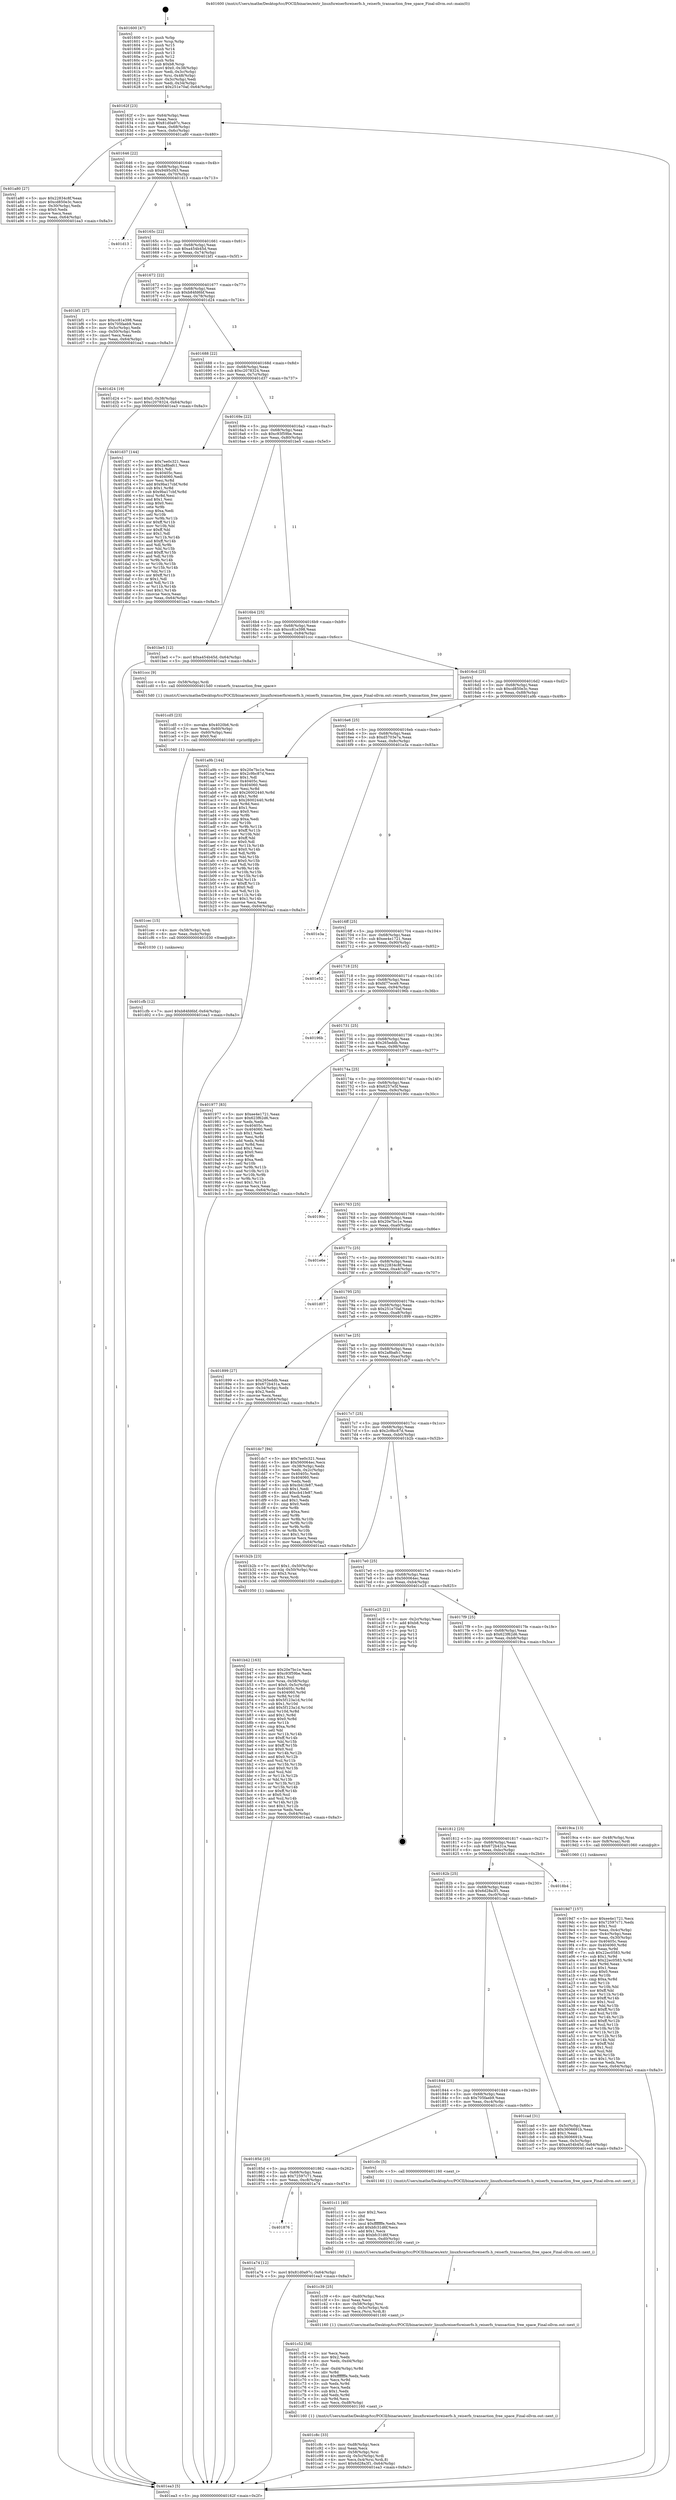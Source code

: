 digraph "0x401600" {
  label = "0x401600 (/mnt/c/Users/mathe/Desktop/tcc/POCII/binaries/extr_linuxfsreiserfsreiserfs.h_reiserfs_transaction_free_space_Final-ollvm.out::main(0))"
  labelloc = "t"
  node[shape=record]

  Entry [label="",width=0.3,height=0.3,shape=circle,fillcolor=black,style=filled]
  "0x40162f" [label="{
     0x40162f [23]\l
     | [instrs]\l
     &nbsp;&nbsp;0x40162f \<+3\>: mov -0x64(%rbp),%eax\l
     &nbsp;&nbsp;0x401632 \<+2\>: mov %eax,%ecx\l
     &nbsp;&nbsp;0x401634 \<+6\>: sub $0x81d0a97c,%ecx\l
     &nbsp;&nbsp;0x40163a \<+3\>: mov %eax,-0x68(%rbp)\l
     &nbsp;&nbsp;0x40163d \<+3\>: mov %ecx,-0x6c(%rbp)\l
     &nbsp;&nbsp;0x401640 \<+6\>: je 0000000000401a80 \<main+0x480\>\l
  }"]
  "0x401a80" [label="{
     0x401a80 [27]\l
     | [instrs]\l
     &nbsp;&nbsp;0x401a80 \<+5\>: mov $0x22834c8f,%eax\l
     &nbsp;&nbsp;0x401a85 \<+5\>: mov $0xcd850e3c,%ecx\l
     &nbsp;&nbsp;0x401a8a \<+3\>: mov -0x30(%rbp),%edx\l
     &nbsp;&nbsp;0x401a8d \<+3\>: cmp $0x0,%edx\l
     &nbsp;&nbsp;0x401a90 \<+3\>: cmove %ecx,%eax\l
     &nbsp;&nbsp;0x401a93 \<+3\>: mov %eax,-0x64(%rbp)\l
     &nbsp;&nbsp;0x401a96 \<+5\>: jmp 0000000000401ea3 \<main+0x8a3\>\l
  }"]
  "0x401646" [label="{
     0x401646 [22]\l
     | [instrs]\l
     &nbsp;&nbsp;0x401646 \<+5\>: jmp 000000000040164b \<main+0x4b\>\l
     &nbsp;&nbsp;0x40164b \<+3\>: mov -0x68(%rbp),%eax\l
     &nbsp;&nbsp;0x40164e \<+5\>: sub $0x9495cf43,%eax\l
     &nbsp;&nbsp;0x401653 \<+3\>: mov %eax,-0x70(%rbp)\l
     &nbsp;&nbsp;0x401656 \<+6\>: je 0000000000401d13 \<main+0x713\>\l
  }"]
  Exit [label="",width=0.3,height=0.3,shape=circle,fillcolor=black,style=filled,peripheries=2]
  "0x401d13" [label="{
     0x401d13\l
  }", style=dashed]
  "0x40165c" [label="{
     0x40165c [22]\l
     | [instrs]\l
     &nbsp;&nbsp;0x40165c \<+5\>: jmp 0000000000401661 \<main+0x61\>\l
     &nbsp;&nbsp;0x401661 \<+3\>: mov -0x68(%rbp),%eax\l
     &nbsp;&nbsp;0x401664 \<+5\>: sub $0xa454b45d,%eax\l
     &nbsp;&nbsp;0x401669 \<+3\>: mov %eax,-0x74(%rbp)\l
     &nbsp;&nbsp;0x40166c \<+6\>: je 0000000000401bf1 \<main+0x5f1\>\l
  }"]
  "0x401cfb" [label="{
     0x401cfb [12]\l
     | [instrs]\l
     &nbsp;&nbsp;0x401cfb \<+7\>: movl $0xb84fd6bf,-0x64(%rbp)\l
     &nbsp;&nbsp;0x401d02 \<+5\>: jmp 0000000000401ea3 \<main+0x8a3\>\l
  }"]
  "0x401bf1" [label="{
     0x401bf1 [27]\l
     | [instrs]\l
     &nbsp;&nbsp;0x401bf1 \<+5\>: mov $0xcc81e398,%eax\l
     &nbsp;&nbsp;0x401bf6 \<+5\>: mov $0x705faeb9,%ecx\l
     &nbsp;&nbsp;0x401bfb \<+3\>: mov -0x5c(%rbp),%edx\l
     &nbsp;&nbsp;0x401bfe \<+3\>: cmp -0x50(%rbp),%edx\l
     &nbsp;&nbsp;0x401c01 \<+3\>: cmovl %ecx,%eax\l
     &nbsp;&nbsp;0x401c04 \<+3\>: mov %eax,-0x64(%rbp)\l
     &nbsp;&nbsp;0x401c07 \<+5\>: jmp 0000000000401ea3 \<main+0x8a3\>\l
  }"]
  "0x401672" [label="{
     0x401672 [22]\l
     | [instrs]\l
     &nbsp;&nbsp;0x401672 \<+5\>: jmp 0000000000401677 \<main+0x77\>\l
     &nbsp;&nbsp;0x401677 \<+3\>: mov -0x68(%rbp),%eax\l
     &nbsp;&nbsp;0x40167a \<+5\>: sub $0xb84fd6bf,%eax\l
     &nbsp;&nbsp;0x40167f \<+3\>: mov %eax,-0x78(%rbp)\l
     &nbsp;&nbsp;0x401682 \<+6\>: je 0000000000401d24 \<main+0x724\>\l
  }"]
  "0x401cec" [label="{
     0x401cec [15]\l
     | [instrs]\l
     &nbsp;&nbsp;0x401cec \<+4\>: mov -0x58(%rbp),%rdi\l
     &nbsp;&nbsp;0x401cf0 \<+6\>: mov %eax,-0xdc(%rbp)\l
     &nbsp;&nbsp;0x401cf6 \<+5\>: call 0000000000401030 \<free@plt\>\l
     | [calls]\l
     &nbsp;&nbsp;0x401030 \{1\} (unknown)\l
  }"]
  "0x401d24" [label="{
     0x401d24 [19]\l
     | [instrs]\l
     &nbsp;&nbsp;0x401d24 \<+7\>: movl $0x0,-0x38(%rbp)\l
     &nbsp;&nbsp;0x401d2b \<+7\>: movl $0xc2078324,-0x64(%rbp)\l
     &nbsp;&nbsp;0x401d32 \<+5\>: jmp 0000000000401ea3 \<main+0x8a3\>\l
  }"]
  "0x401688" [label="{
     0x401688 [22]\l
     | [instrs]\l
     &nbsp;&nbsp;0x401688 \<+5\>: jmp 000000000040168d \<main+0x8d\>\l
     &nbsp;&nbsp;0x40168d \<+3\>: mov -0x68(%rbp),%eax\l
     &nbsp;&nbsp;0x401690 \<+5\>: sub $0xc2078324,%eax\l
     &nbsp;&nbsp;0x401695 \<+3\>: mov %eax,-0x7c(%rbp)\l
     &nbsp;&nbsp;0x401698 \<+6\>: je 0000000000401d37 \<main+0x737\>\l
  }"]
  "0x401cd5" [label="{
     0x401cd5 [23]\l
     | [instrs]\l
     &nbsp;&nbsp;0x401cd5 \<+10\>: movabs $0x4020b6,%rdi\l
     &nbsp;&nbsp;0x401cdf \<+3\>: mov %eax,-0x60(%rbp)\l
     &nbsp;&nbsp;0x401ce2 \<+3\>: mov -0x60(%rbp),%esi\l
     &nbsp;&nbsp;0x401ce5 \<+2\>: mov $0x0,%al\l
     &nbsp;&nbsp;0x401ce7 \<+5\>: call 0000000000401040 \<printf@plt\>\l
     | [calls]\l
     &nbsp;&nbsp;0x401040 \{1\} (unknown)\l
  }"]
  "0x401d37" [label="{
     0x401d37 [144]\l
     | [instrs]\l
     &nbsp;&nbsp;0x401d37 \<+5\>: mov $0x7ee0c321,%eax\l
     &nbsp;&nbsp;0x401d3c \<+5\>: mov $0x2a8bafc1,%ecx\l
     &nbsp;&nbsp;0x401d41 \<+2\>: mov $0x1,%dl\l
     &nbsp;&nbsp;0x401d43 \<+7\>: mov 0x40405c,%esi\l
     &nbsp;&nbsp;0x401d4a \<+7\>: mov 0x404060,%edi\l
     &nbsp;&nbsp;0x401d51 \<+3\>: mov %esi,%r8d\l
     &nbsp;&nbsp;0x401d54 \<+7\>: add $0x9ba17cbf,%r8d\l
     &nbsp;&nbsp;0x401d5b \<+4\>: sub $0x1,%r8d\l
     &nbsp;&nbsp;0x401d5f \<+7\>: sub $0x9ba17cbf,%r8d\l
     &nbsp;&nbsp;0x401d66 \<+4\>: imul %r8d,%esi\l
     &nbsp;&nbsp;0x401d6a \<+3\>: and $0x1,%esi\l
     &nbsp;&nbsp;0x401d6d \<+3\>: cmp $0x0,%esi\l
     &nbsp;&nbsp;0x401d70 \<+4\>: sete %r9b\l
     &nbsp;&nbsp;0x401d74 \<+3\>: cmp $0xa,%edi\l
     &nbsp;&nbsp;0x401d77 \<+4\>: setl %r10b\l
     &nbsp;&nbsp;0x401d7b \<+3\>: mov %r9b,%r11b\l
     &nbsp;&nbsp;0x401d7e \<+4\>: xor $0xff,%r11b\l
     &nbsp;&nbsp;0x401d82 \<+3\>: mov %r10b,%bl\l
     &nbsp;&nbsp;0x401d85 \<+3\>: xor $0xff,%bl\l
     &nbsp;&nbsp;0x401d88 \<+3\>: xor $0x1,%dl\l
     &nbsp;&nbsp;0x401d8b \<+3\>: mov %r11b,%r14b\l
     &nbsp;&nbsp;0x401d8e \<+4\>: and $0xff,%r14b\l
     &nbsp;&nbsp;0x401d92 \<+3\>: and %dl,%r9b\l
     &nbsp;&nbsp;0x401d95 \<+3\>: mov %bl,%r15b\l
     &nbsp;&nbsp;0x401d98 \<+4\>: and $0xff,%r15b\l
     &nbsp;&nbsp;0x401d9c \<+3\>: and %dl,%r10b\l
     &nbsp;&nbsp;0x401d9f \<+3\>: or %r9b,%r14b\l
     &nbsp;&nbsp;0x401da2 \<+3\>: or %r10b,%r15b\l
     &nbsp;&nbsp;0x401da5 \<+3\>: xor %r15b,%r14b\l
     &nbsp;&nbsp;0x401da8 \<+3\>: or %bl,%r11b\l
     &nbsp;&nbsp;0x401dab \<+4\>: xor $0xff,%r11b\l
     &nbsp;&nbsp;0x401daf \<+3\>: or $0x1,%dl\l
     &nbsp;&nbsp;0x401db2 \<+3\>: and %dl,%r11b\l
     &nbsp;&nbsp;0x401db5 \<+3\>: or %r11b,%r14b\l
     &nbsp;&nbsp;0x401db8 \<+4\>: test $0x1,%r14b\l
     &nbsp;&nbsp;0x401dbc \<+3\>: cmovne %ecx,%eax\l
     &nbsp;&nbsp;0x401dbf \<+3\>: mov %eax,-0x64(%rbp)\l
     &nbsp;&nbsp;0x401dc2 \<+5\>: jmp 0000000000401ea3 \<main+0x8a3\>\l
  }"]
  "0x40169e" [label="{
     0x40169e [22]\l
     | [instrs]\l
     &nbsp;&nbsp;0x40169e \<+5\>: jmp 00000000004016a3 \<main+0xa3\>\l
     &nbsp;&nbsp;0x4016a3 \<+3\>: mov -0x68(%rbp),%eax\l
     &nbsp;&nbsp;0x4016a6 \<+5\>: sub $0xc93f59be,%eax\l
     &nbsp;&nbsp;0x4016ab \<+3\>: mov %eax,-0x80(%rbp)\l
     &nbsp;&nbsp;0x4016ae \<+6\>: je 0000000000401be5 \<main+0x5e5\>\l
  }"]
  "0x401c8c" [label="{
     0x401c8c [33]\l
     | [instrs]\l
     &nbsp;&nbsp;0x401c8c \<+6\>: mov -0xd8(%rbp),%ecx\l
     &nbsp;&nbsp;0x401c92 \<+3\>: imul %eax,%ecx\l
     &nbsp;&nbsp;0x401c95 \<+4\>: mov -0x58(%rbp),%rsi\l
     &nbsp;&nbsp;0x401c99 \<+4\>: movslq -0x5c(%rbp),%rdi\l
     &nbsp;&nbsp;0x401c9d \<+4\>: mov %ecx,0x4(%rsi,%rdi,8)\l
     &nbsp;&nbsp;0x401ca1 \<+7\>: movl $0x6d28a3f1,-0x64(%rbp)\l
     &nbsp;&nbsp;0x401ca8 \<+5\>: jmp 0000000000401ea3 \<main+0x8a3\>\l
  }"]
  "0x401be5" [label="{
     0x401be5 [12]\l
     | [instrs]\l
     &nbsp;&nbsp;0x401be5 \<+7\>: movl $0xa454b45d,-0x64(%rbp)\l
     &nbsp;&nbsp;0x401bec \<+5\>: jmp 0000000000401ea3 \<main+0x8a3\>\l
  }"]
  "0x4016b4" [label="{
     0x4016b4 [25]\l
     | [instrs]\l
     &nbsp;&nbsp;0x4016b4 \<+5\>: jmp 00000000004016b9 \<main+0xb9\>\l
     &nbsp;&nbsp;0x4016b9 \<+3\>: mov -0x68(%rbp),%eax\l
     &nbsp;&nbsp;0x4016bc \<+5\>: sub $0xcc81e398,%eax\l
     &nbsp;&nbsp;0x4016c1 \<+6\>: mov %eax,-0x84(%rbp)\l
     &nbsp;&nbsp;0x4016c7 \<+6\>: je 0000000000401ccc \<main+0x6cc\>\l
  }"]
  "0x401c52" [label="{
     0x401c52 [58]\l
     | [instrs]\l
     &nbsp;&nbsp;0x401c52 \<+2\>: xor %ecx,%ecx\l
     &nbsp;&nbsp;0x401c54 \<+5\>: mov $0x2,%edx\l
     &nbsp;&nbsp;0x401c59 \<+6\>: mov %edx,-0xd4(%rbp)\l
     &nbsp;&nbsp;0x401c5f \<+1\>: cltd\l
     &nbsp;&nbsp;0x401c60 \<+7\>: mov -0xd4(%rbp),%r8d\l
     &nbsp;&nbsp;0x401c67 \<+3\>: idiv %r8d\l
     &nbsp;&nbsp;0x401c6a \<+6\>: imul $0xfffffffe,%edx,%edx\l
     &nbsp;&nbsp;0x401c70 \<+3\>: mov %ecx,%r9d\l
     &nbsp;&nbsp;0x401c73 \<+3\>: sub %edx,%r9d\l
     &nbsp;&nbsp;0x401c76 \<+2\>: mov %ecx,%edx\l
     &nbsp;&nbsp;0x401c78 \<+3\>: sub $0x1,%edx\l
     &nbsp;&nbsp;0x401c7b \<+3\>: add %edx,%r9d\l
     &nbsp;&nbsp;0x401c7e \<+3\>: sub %r9d,%ecx\l
     &nbsp;&nbsp;0x401c81 \<+6\>: mov %ecx,-0xd8(%rbp)\l
     &nbsp;&nbsp;0x401c87 \<+5\>: call 0000000000401160 \<next_i\>\l
     | [calls]\l
     &nbsp;&nbsp;0x401160 \{1\} (/mnt/c/Users/mathe/Desktop/tcc/POCII/binaries/extr_linuxfsreiserfsreiserfs.h_reiserfs_transaction_free_space_Final-ollvm.out::next_i)\l
  }"]
  "0x401ccc" [label="{
     0x401ccc [9]\l
     | [instrs]\l
     &nbsp;&nbsp;0x401ccc \<+4\>: mov -0x58(%rbp),%rdi\l
     &nbsp;&nbsp;0x401cd0 \<+5\>: call 00000000004015d0 \<reiserfs_transaction_free_space\>\l
     | [calls]\l
     &nbsp;&nbsp;0x4015d0 \{1\} (/mnt/c/Users/mathe/Desktop/tcc/POCII/binaries/extr_linuxfsreiserfsreiserfs.h_reiserfs_transaction_free_space_Final-ollvm.out::reiserfs_transaction_free_space)\l
  }"]
  "0x4016cd" [label="{
     0x4016cd [25]\l
     | [instrs]\l
     &nbsp;&nbsp;0x4016cd \<+5\>: jmp 00000000004016d2 \<main+0xd2\>\l
     &nbsp;&nbsp;0x4016d2 \<+3\>: mov -0x68(%rbp),%eax\l
     &nbsp;&nbsp;0x4016d5 \<+5\>: sub $0xcd850e3c,%eax\l
     &nbsp;&nbsp;0x4016da \<+6\>: mov %eax,-0x88(%rbp)\l
     &nbsp;&nbsp;0x4016e0 \<+6\>: je 0000000000401a9b \<main+0x49b\>\l
  }"]
  "0x401c39" [label="{
     0x401c39 [25]\l
     | [instrs]\l
     &nbsp;&nbsp;0x401c39 \<+6\>: mov -0xd0(%rbp),%ecx\l
     &nbsp;&nbsp;0x401c3f \<+3\>: imul %eax,%ecx\l
     &nbsp;&nbsp;0x401c42 \<+4\>: mov -0x58(%rbp),%rsi\l
     &nbsp;&nbsp;0x401c46 \<+4\>: movslq -0x5c(%rbp),%rdi\l
     &nbsp;&nbsp;0x401c4a \<+3\>: mov %ecx,(%rsi,%rdi,8)\l
     &nbsp;&nbsp;0x401c4d \<+5\>: call 0000000000401160 \<next_i\>\l
     | [calls]\l
     &nbsp;&nbsp;0x401160 \{1\} (/mnt/c/Users/mathe/Desktop/tcc/POCII/binaries/extr_linuxfsreiserfsreiserfs.h_reiserfs_transaction_free_space_Final-ollvm.out::next_i)\l
  }"]
  "0x401a9b" [label="{
     0x401a9b [144]\l
     | [instrs]\l
     &nbsp;&nbsp;0x401a9b \<+5\>: mov $0x20e7bc1e,%eax\l
     &nbsp;&nbsp;0x401aa0 \<+5\>: mov $0x2c9bc87d,%ecx\l
     &nbsp;&nbsp;0x401aa5 \<+2\>: mov $0x1,%dl\l
     &nbsp;&nbsp;0x401aa7 \<+7\>: mov 0x40405c,%esi\l
     &nbsp;&nbsp;0x401aae \<+7\>: mov 0x404060,%edi\l
     &nbsp;&nbsp;0x401ab5 \<+3\>: mov %esi,%r8d\l
     &nbsp;&nbsp;0x401ab8 \<+7\>: add $0x26002440,%r8d\l
     &nbsp;&nbsp;0x401abf \<+4\>: sub $0x1,%r8d\l
     &nbsp;&nbsp;0x401ac3 \<+7\>: sub $0x26002440,%r8d\l
     &nbsp;&nbsp;0x401aca \<+4\>: imul %r8d,%esi\l
     &nbsp;&nbsp;0x401ace \<+3\>: and $0x1,%esi\l
     &nbsp;&nbsp;0x401ad1 \<+3\>: cmp $0x0,%esi\l
     &nbsp;&nbsp;0x401ad4 \<+4\>: sete %r9b\l
     &nbsp;&nbsp;0x401ad8 \<+3\>: cmp $0xa,%edi\l
     &nbsp;&nbsp;0x401adb \<+4\>: setl %r10b\l
     &nbsp;&nbsp;0x401adf \<+3\>: mov %r9b,%r11b\l
     &nbsp;&nbsp;0x401ae2 \<+4\>: xor $0xff,%r11b\l
     &nbsp;&nbsp;0x401ae6 \<+3\>: mov %r10b,%bl\l
     &nbsp;&nbsp;0x401ae9 \<+3\>: xor $0xff,%bl\l
     &nbsp;&nbsp;0x401aec \<+3\>: xor $0x0,%dl\l
     &nbsp;&nbsp;0x401aef \<+3\>: mov %r11b,%r14b\l
     &nbsp;&nbsp;0x401af2 \<+4\>: and $0x0,%r14b\l
     &nbsp;&nbsp;0x401af6 \<+3\>: and %dl,%r9b\l
     &nbsp;&nbsp;0x401af9 \<+3\>: mov %bl,%r15b\l
     &nbsp;&nbsp;0x401afc \<+4\>: and $0x0,%r15b\l
     &nbsp;&nbsp;0x401b00 \<+3\>: and %dl,%r10b\l
     &nbsp;&nbsp;0x401b03 \<+3\>: or %r9b,%r14b\l
     &nbsp;&nbsp;0x401b06 \<+3\>: or %r10b,%r15b\l
     &nbsp;&nbsp;0x401b09 \<+3\>: xor %r15b,%r14b\l
     &nbsp;&nbsp;0x401b0c \<+3\>: or %bl,%r11b\l
     &nbsp;&nbsp;0x401b0f \<+4\>: xor $0xff,%r11b\l
     &nbsp;&nbsp;0x401b13 \<+3\>: or $0x0,%dl\l
     &nbsp;&nbsp;0x401b16 \<+3\>: and %dl,%r11b\l
     &nbsp;&nbsp;0x401b19 \<+3\>: or %r11b,%r14b\l
     &nbsp;&nbsp;0x401b1c \<+4\>: test $0x1,%r14b\l
     &nbsp;&nbsp;0x401b20 \<+3\>: cmovne %ecx,%eax\l
     &nbsp;&nbsp;0x401b23 \<+3\>: mov %eax,-0x64(%rbp)\l
     &nbsp;&nbsp;0x401b26 \<+5\>: jmp 0000000000401ea3 \<main+0x8a3\>\l
  }"]
  "0x4016e6" [label="{
     0x4016e6 [25]\l
     | [instrs]\l
     &nbsp;&nbsp;0x4016e6 \<+5\>: jmp 00000000004016eb \<main+0xeb\>\l
     &nbsp;&nbsp;0x4016eb \<+3\>: mov -0x68(%rbp),%eax\l
     &nbsp;&nbsp;0x4016ee \<+5\>: sub $0xd5703e7a,%eax\l
     &nbsp;&nbsp;0x4016f3 \<+6\>: mov %eax,-0x8c(%rbp)\l
     &nbsp;&nbsp;0x4016f9 \<+6\>: je 0000000000401e3a \<main+0x83a\>\l
  }"]
  "0x401c11" [label="{
     0x401c11 [40]\l
     | [instrs]\l
     &nbsp;&nbsp;0x401c11 \<+5\>: mov $0x2,%ecx\l
     &nbsp;&nbsp;0x401c16 \<+1\>: cltd\l
     &nbsp;&nbsp;0x401c17 \<+2\>: idiv %ecx\l
     &nbsp;&nbsp;0x401c19 \<+6\>: imul $0xfffffffe,%edx,%ecx\l
     &nbsp;&nbsp;0x401c1f \<+6\>: add $0xbfc31d6f,%ecx\l
     &nbsp;&nbsp;0x401c25 \<+3\>: add $0x1,%ecx\l
     &nbsp;&nbsp;0x401c28 \<+6\>: sub $0xbfc31d6f,%ecx\l
     &nbsp;&nbsp;0x401c2e \<+6\>: mov %ecx,-0xd0(%rbp)\l
     &nbsp;&nbsp;0x401c34 \<+5\>: call 0000000000401160 \<next_i\>\l
     | [calls]\l
     &nbsp;&nbsp;0x401160 \{1\} (/mnt/c/Users/mathe/Desktop/tcc/POCII/binaries/extr_linuxfsreiserfsreiserfs.h_reiserfs_transaction_free_space_Final-ollvm.out::next_i)\l
  }"]
  "0x401e3a" [label="{
     0x401e3a\l
  }", style=dashed]
  "0x4016ff" [label="{
     0x4016ff [25]\l
     | [instrs]\l
     &nbsp;&nbsp;0x4016ff \<+5\>: jmp 0000000000401704 \<main+0x104\>\l
     &nbsp;&nbsp;0x401704 \<+3\>: mov -0x68(%rbp),%eax\l
     &nbsp;&nbsp;0x401707 \<+5\>: sub $0xee4e1721,%eax\l
     &nbsp;&nbsp;0x40170c \<+6\>: mov %eax,-0x90(%rbp)\l
     &nbsp;&nbsp;0x401712 \<+6\>: je 0000000000401e52 \<main+0x852\>\l
  }"]
  "0x401b42" [label="{
     0x401b42 [163]\l
     | [instrs]\l
     &nbsp;&nbsp;0x401b42 \<+5\>: mov $0x20e7bc1e,%ecx\l
     &nbsp;&nbsp;0x401b47 \<+5\>: mov $0xc93f59be,%edx\l
     &nbsp;&nbsp;0x401b4c \<+3\>: mov $0x1,%sil\l
     &nbsp;&nbsp;0x401b4f \<+4\>: mov %rax,-0x58(%rbp)\l
     &nbsp;&nbsp;0x401b53 \<+7\>: movl $0x0,-0x5c(%rbp)\l
     &nbsp;&nbsp;0x401b5a \<+8\>: mov 0x40405c,%r8d\l
     &nbsp;&nbsp;0x401b62 \<+8\>: mov 0x404060,%r9d\l
     &nbsp;&nbsp;0x401b6a \<+3\>: mov %r8d,%r10d\l
     &nbsp;&nbsp;0x401b6d \<+7\>: sub $0x5f123a1d,%r10d\l
     &nbsp;&nbsp;0x401b74 \<+4\>: sub $0x1,%r10d\l
     &nbsp;&nbsp;0x401b78 \<+7\>: add $0x5f123a1d,%r10d\l
     &nbsp;&nbsp;0x401b7f \<+4\>: imul %r10d,%r8d\l
     &nbsp;&nbsp;0x401b83 \<+4\>: and $0x1,%r8d\l
     &nbsp;&nbsp;0x401b87 \<+4\>: cmp $0x0,%r8d\l
     &nbsp;&nbsp;0x401b8b \<+4\>: sete %r11b\l
     &nbsp;&nbsp;0x401b8f \<+4\>: cmp $0xa,%r9d\l
     &nbsp;&nbsp;0x401b93 \<+3\>: setl %bl\l
     &nbsp;&nbsp;0x401b96 \<+3\>: mov %r11b,%r14b\l
     &nbsp;&nbsp;0x401b99 \<+4\>: xor $0xff,%r14b\l
     &nbsp;&nbsp;0x401b9d \<+3\>: mov %bl,%r15b\l
     &nbsp;&nbsp;0x401ba0 \<+4\>: xor $0xff,%r15b\l
     &nbsp;&nbsp;0x401ba4 \<+4\>: xor $0x0,%sil\l
     &nbsp;&nbsp;0x401ba8 \<+3\>: mov %r14b,%r12b\l
     &nbsp;&nbsp;0x401bab \<+4\>: and $0x0,%r12b\l
     &nbsp;&nbsp;0x401baf \<+3\>: and %sil,%r11b\l
     &nbsp;&nbsp;0x401bb2 \<+3\>: mov %r15b,%r13b\l
     &nbsp;&nbsp;0x401bb5 \<+4\>: and $0x0,%r13b\l
     &nbsp;&nbsp;0x401bb9 \<+3\>: and %sil,%bl\l
     &nbsp;&nbsp;0x401bbc \<+3\>: or %r11b,%r12b\l
     &nbsp;&nbsp;0x401bbf \<+3\>: or %bl,%r13b\l
     &nbsp;&nbsp;0x401bc2 \<+3\>: xor %r13b,%r12b\l
     &nbsp;&nbsp;0x401bc5 \<+3\>: or %r15b,%r14b\l
     &nbsp;&nbsp;0x401bc8 \<+4\>: xor $0xff,%r14b\l
     &nbsp;&nbsp;0x401bcc \<+4\>: or $0x0,%sil\l
     &nbsp;&nbsp;0x401bd0 \<+3\>: and %sil,%r14b\l
     &nbsp;&nbsp;0x401bd3 \<+3\>: or %r14b,%r12b\l
     &nbsp;&nbsp;0x401bd6 \<+4\>: test $0x1,%r12b\l
     &nbsp;&nbsp;0x401bda \<+3\>: cmovne %edx,%ecx\l
     &nbsp;&nbsp;0x401bdd \<+3\>: mov %ecx,-0x64(%rbp)\l
     &nbsp;&nbsp;0x401be0 \<+5\>: jmp 0000000000401ea3 \<main+0x8a3\>\l
  }"]
  "0x401e52" [label="{
     0x401e52\l
  }", style=dashed]
  "0x401718" [label="{
     0x401718 [25]\l
     | [instrs]\l
     &nbsp;&nbsp;0x401718 \<+5\>: jmp 000000000040171d \<main+0x11d\>\l
     &nbsp;&nbsp;0x40171d \<+3\>: mov -0x68(%rbp),%eax\l
     &nbsp;&nbsp;0x401720 \<+5\>: sub $0xfd77ece9,%eax\l
     &nbsp;&nbsp;0x401725 \<+6\>: mov %eax,-0x94(%rbp)\l
     &nbsp;&nbsp;0x40172b \<+6\>: je 000000000040196b \<main+0x36b\>\l
  }"]
  "0x401876" [label="{
     0x401876\l
  }", style=dashed]
  "0x40196b" [label="{
     0x40196b\l
  }", style=dashed]
  "0x401731" [label="{
     0x401731 [25]\l
     | [instrs]\l
     &nbsp;&nbsp;0x401731 \<+5\>: jmp 0000000000401736 \<main+0x136\>\l
     &nbsp;&nbsp;0x401736 \<+3\>: mov -0x68(%rbp),%eax\l
     &nbsp;&nbsp;0x401739 \<+5\>: sub $0x265eddb,%eax\l
     &nbsp;&nbsp;0x40173e \<+6\>: mov %eax,-0x98(%rbp)\l
     &nbsp;&nbsp;0x401744 \<+6\>: je 0000000000401977 \<main+0x377\>\l
  }"]
  "0x401a74" [label="{
     0x401a74 [12]\l
     | [instrs]\l
     &nbsp;&nbsp;0x401a74 \<+7\>: movl $0x81d0a97c,-0x64(%rbp)\l
     &nbsp;&nbsp;0x401a7b \<+5\>: jmp 0000000000401ea3 \<main+0x8a3\>\l
  }"]
  "0x401977" [label="{
     0x401977 [83]\l
     | [instrs]\l
     &nbsp;&nbsp;0x401977 \<+5\>: mov $0xee4e1721,%eax\l
     &nbsp;&nbsp;0x40197c \<+5\>: mov $0x623f62d6,%ecx\l
     &nbsp;&nbsp;0x401981 \<+2\>: xor %edx,%edx\l
     &nbsp;&nbsp;0x401983 \<+7\>: mov 0x40405c,%esi\l
     &nbsp;&nbsp;0x40198a \<+7\>: mov 0x404060,%edi\l
     &nbsp;&nbsp;0x401991 \<+3\>: sub $0x1,%edx\l
     &nbsp;&nbsp;0x401994 \<+3\>: mov %esi,%r8d\l
     &nbsp;&nbsp;0x401997 \<+3\>: add %edx,%r8d\l
     &nbsp;&nbsp;0x40199a \<+4\>: imul %r8d,%esi\l
     &nbsp;&nbsp;0x40199e \<+3\>: and $0x1,%esi\l
     &nbsp;&nbsp;0x4019a1 \<+3\>: cmp $0x0,%esi\l
     &nbsp;&nbsp;0x4019a4 \<+4\>: sete %r9b\l
     &nbsp;&nbsp;0x4019a8 \<+3\>: cmp $0xa,%edi\l
     &nbsp;&nbsp;0x4019ab \<+4\>: setl %r10b\l
     &nbsp;&nbsp;0x4019af \<+3\>: mov %r9b,%r11b\l
     &nbsp;&nbsp;0x4019b2 \<+3\>: and %r10b,%r11b\l
     &nbsp;&nbsp;0x4019b5 \<+3\>: xor %r10b,%r9b\l
     &nbsp;&nbsp;0x4019b8 \<+3\>: or %r9b,%r11b\l
     &nbsp;&nbsp;0x4019bb \<+4\>: test $0x1,%r11b\l
     &nbsp;&nbsp;0x4019bf \<+3\>: cmovne %ecx,%eax\l
     &nbsp;&nbsp;0x4019c2 \<+3\>: mov %eax,-0x64(%rbp)\l
     &nbsp;&nbsp;0x4019c5 \<+5\>: jmp 0000000000401ea3 \<main+0x8a3\>\l
  }"]
  "0x40174a" [label="{
     0x40174a [25]\l
     | [instrs]\l
     &nbsp;&nbsp;0x40174a \<+5\>: jmp 000000000040174f \<main+0x14f\>\l
     &nbsp;&nbsp;0x40174f \<+3\>: mov -0x68(%rbp),%eax\l
     &nbsp;&nbsp;0x401752 \<+5\>: sub $0x6257e5f,%eax\l
     &nbsp;&nbsp;0x401757 \<+6\>: mov %eax,-0x9c(%rbp)\l
     &nbsp;&nbsp;0x40175d \<+6\>: je 000000000040190c \<main+0x30c\>\l
  }"]
  "0x40185d" [label="{
     0x40185d [25]\l
     | [instrs]\l
     &nbsp;&nbsp;0x40185d \<+5\>: jmp 0000000000401862 \<main+0x262\>\l
     &nbsp;&nbsp;0x401862 \<+3\>: mov -0x68(%rbp),%eax\l
     &nbsp;&nbsp;0x401865 \<+5\>: sub $0x72597c71,%eax\l
     &nbsp;&nbsp;0x40186a \<+6\>: mov %eax,-0xc8(%rbp)\l
     &nbsp;&nbsp;0x401870 \<+6\>: je 0000000000401a74 \<main+0x474\>\l
  }"]
  "0x40190c" [label="{
     0x40190c\l
  }", style=dashed]
  "0x401763" [label="{
     0x401763 [25]\l
     | [instrs]\l
     &nbsp;&nbsp;0x401763 \<+5\>: jmp 0000000000401768 \<main+0x168\>\l
     &nbsp;&nbsp;0x401768 \<+3\>: mov -0x68(%rbp),%eax\l
     &nbsp;&nbsp;0x40176b \<+5\>: sub $0x20e7bc1e,%eax\l
     &nbsp;&nbsp;0x401770 \<+6\>: mov %eax,-0xa0(%rbp)\l
     &nbsp;&nbsp;0x401776 \<+6\>: je 0000000000401e6e \<main+0x86e\>\l
  }"]
  "0x401c0c" [label="{
     0x401c0c [5]\l
     | [instrs]\l
     &nbsp;&nbsp;0x401c0c \<+5\>: call 0000000000401160 \<next_i\>\l
     | [calls]\l
     &nbsp;&nbsp;0x401160 \{1\} (/mnt/c/Users/mathe/Desktop/tcc/POCII/binaries/extr_linuxfsreiserfsreiserfs.h_reiserfs_transaction_free_space_Final-ollvm.out::next_i)\l
  }"]
  "0x401e6e" [label="{
     0x401e6e\l
  }", style=dashed]
  "0x40177c" [label="{
     0x40177c [25]\l
     | [instrs]\l
     &nbsp;&nbsp;0x40177c \<+5\>: jmp 0000000000401781 \<main+0x181\>\l
     &nbsp;&nbsp;0x401781 \<+3\>: mov -0x68(%rbp),%eax\l
     &nbsp;&nbsp;0x401784 \<+5\>: sub $0x22834c8f,%eax\l
     &nbsp;&nbsp;0x401789 \<+6\>: mov %eax,-0xa4(%rbp)\l
     &nbsp;&nbsp;0x40178f \<+6\>: je 0000000000401d07 \<main+0x707\>\l
  }"]
  "0x401844" [label="{
     0x401844 [25]\l
     | [instrs]\l
     &nbsp;&nbsp;0x401844 \<+5\>: jmp 0000000000401849 \<main+0x249\>\l
     &nbsp;&nbsp;0x401849 \<+3\>: mov -0x68(%rbp),%eax\l
     &nbsp;&nbsp;0x40184c \<+5\>: sub $0x705faeb9,%eax\l
     &nbsp;&nbsp;0x401851 \<+6\>: mov %eax,-0xc4(%rbp)\l
     &nbsp;&nbsp;0x401857 \<+6\>: je 0000000000401c0c \<main+0x60c\>\l
  }"]
  "0x401d07" [label="{
     0x401d07\l
  }", style=dashed]
  "0x401795" [label="{
     0x401795 [25]\l
     | [instrs]\l
     &nbsp;&nbsp;0x401795 \<+5\>: jmp 000000000040179a \<main+0x19a\>\l
     &nbsp;&nbsp;0x40179a \<+3\>: mov -0x68(%rbp),%eax\l
     &nbsp;&nbsp;0x40179d \<+5\>: sub $0x251e70af,%eax\l
     &nbsp;&nbsp;0x4017a2 \<+6\>: mov %eax,-0xa8(%rbp)\l
     &nbsp;&nbsp;0x4017a8 \<+6\>: je 0000000000401899 \<main+0x299\>\l
  }"]
  "0x401cad" [label="{
     0x401cad [31]\l
     | [instrs]\l
     &nbsp;&nbsp;0x401cad \<+3\>: mov -0x5c(%rbp),%eax\l
     &nbsp;&nbsp;0x401cb0 \<+5\>: add $0x3606691b,%eax\l
     &nbsp;&nbsp;0x401cb5 \<+3\>: add $0x1,%eax\l
     &nbsp;&nbsp;0x401cb8 \<+5\>: sub $0x3606691b,%eax\l
     &nbsp;&nbsp;0x401cbd \<+3\>: mov %eax,-0x5c(%rbp)\l
     &nbsp;&nbsp;0x401cc0 \<+7\>: movl $0xa454b45d,-0x64(%rbp)\l
     &nbsp;&nbsp;0x401cc7 \<+5\>: jmp 0000000000401ea3 \<main+0x8a3\>\l
  }"]
  "0x401899" [label="{
     0x401899 [27]\l
     | [instrs]\l
     &nbsp;&nbsp;0x401899 \<+5\>: mov $0x265eddb,%eax\l
     &nbsp;&nbsp;0x40189e \<+5\>: mov $0x672b431a,%ecx\l
     &nbsp;&nbsp;0x4018a3 \<+3\>: mov -0x34(%rbp),%edx\l
     &nbsp;&nbsp;0x4018a6 \<+3\>: cmp $0x2,%edx\l
     &nbsp;&nbsp;0x4018a9 \<+3\>: cmovne %ecx,%eax\l
     &nbsp;&nbsp;0x4018ac \<+3\>: mov %eax,-0x64(%rbp)\l
     &nbsp;&nbsp;0x4018af \<+5\>: jmp 0000000000401ea3 \<main+0x8a3\>\l
  }"]
  "0x4017ae" [label="{
     0x4017ae [25]\l
     | [instrs]\l
     &nbsp;&nbsp;0x4017ae \<+5\>: jmp 00000000004017b3 \<main+0x1b3\>\l
     &nbsp;&nbsp;0x4017b3 \<+3\>: mov -0x68(%rbp),%eax\l
     &nbsp;&nbsp;0x4017b6 \<+5\>: sub $0x2a8bafc1,%eax\l
     &nbsp;&nbsp;0x4017bb \<+6\>: mov %eax,-0xac(%rbp)\l
     &nbsp;&nbsp;0x4017c1 \<+6\>: je 0000000000401dc7 \<main+0x7c7\>\l
  }"]
  "0x401ea3" [label="{
     0x401ea3 [5]\l
     | [instrs]\l
     &nbsp;&nbsp;0x401ea3 \<+5\>: jmp 000000000040162f \<main+0x2f\>\l
  }"]
  "0x401600" [label="{
     0x401600 [47]\l
     | [instrs]\l
     &nbsp;&nbsp;0x401600 \<+1\>: push %rbp\l
     &nbsp;&nbsp;0x401601 \<+3\>: mov %rsp,%rbp\l
     &nbsp;&nbsp;0x401604 \<+2\>: push %r15\l
     &nbsp;&nbsp;0x401606 \<+2\>: push %r14\l
     &nbsp;&nbsp;0x401608 \<+2\>: push %r13\l
     &nbsp;&nbsp;0x40160a \<+2\>: push %r12\l
     &nbsp;&nbsp;0x40160c \<+1\>: push %rbx\l
     &nbsp;&nbsp;0x40160d \<+7\>: sub $0xb8,%rsp\l
     &nbsp;&nbsp;0x401614 \<+7\>: movl $0x0,-0x38(%rbp)\l
     &nbsp;&nbsp;0x40161b \<+3\>: mov %edi,-0x3c(%rbp)\l
     &nbsp;&nbsp;0x40161e \<+4\>: mov %rsi,-0x48(%rbp)\l
     &nbsp;&nbsp;0x401622 \<+3\>: mov -0x3c(%rbp),%edi\l
     &nbsp;&nbsp;0x401625 \<+3\>: mov %edi,-0x34(%rbp)\l
     &nbsp;&nbsp;0x401628 \<+7\>: movl $0x251e70af,-0x64(%rbp)\l
  }"]
  "0x40182b" [label="{
     0x40182b [25]\l
     | [instrs]\l
     &nbsp;&nbsp;0x40182b \<+5\>: jmp 0000000000401830 \<main+0x230\>\l
     &nbsp;&nbsp;0x401830 \<+3\>: mov -0x68(%rbp),%eax\l
     &nbsp;&nbsp;0x401833 \<+5\>: sub $0x6d28a3f1,%eax\l
     &nbsp;&nbsp;0x401838 \<+6\>: mov %eax,-0xc0(%rbp)\l
     &nbsp;&nbsp;0x40183e \<+6\>: je 0000000000401cad \<main+0x6ad\>\l
  }"]
  "0x401dc7" [label="{
     0x401dc7 [94]\l
     | [instrs]\l
     &nbsp;&nbsp;0x401dc7 \<+5\>: mov $0x7ee0c321,%eax\l
     &nbsp;&nbsp;0x401dcc \<+5\>: mov $0x560064ec,%ecx\l
     &nbsp;&nbsp;0x401dd1 \<+3\>: mov -0x38(%rbp),%edx\l
     &nbsp;&nbsp;0x401dd4 \<+3\>: mov %edx,-0x2c(%rbp)\l
     &nbsp;&nbsp;0x401dd7 \<+7\>: mov 0x40405c,%edx\l
     &nbsp;&nbsp;0x401dde \<+7\>: mov 0x404060,%esi\l
     &nbsp;&nbsp;0x401de5 \<+2\>: mov %edx,%edi\l
     &nbsp;&nbsp;0x401de7 \<+6\>: sub $0xcb41fe87,%edi\l
     &nbsp;&nbsp;0x401ded \<+3\>: sub $0x1,%edi\l
     &nbsp;&nbsp;0x401df0 \<+6\>: add $0xcb41fe87,%edi\l
     &nbsp;&nbsp;0x401df6 \<+3\>: imul %edi,%edx\l
     &nbsp;&nbsp;0x401df9 \<+3\>: and $0x1,%edx\l
     &nbsp;&nbsp;0x401dfc \<+3\>: cmp $0x0,%edx\l
     &nbsp;&nbsp;0x401dff \<+4\>: sete %r8b\l
     &nbsp;&nbsp;0x401e03 \<+3\>: cmp $0xa,%esi\l
     &nbsp;&nbsp;0x401e06 \<+4\>: setl %r9b\l
     &nbsp;&nbsp;0x401e0a \<+3\>: mov %r8b,%r10b\l
     &nbsp;&nbsp;0x401e0d \<+3\>: and %r9b,%r10b\l
     &nbsp;&nbsp;0x401e10 \<+3\>: xor %r9b,%r8b\l
     &nbsp;&nbsp;0x401e13 \<+3\>: or %r8b,%r10b\l
     &nbsp;&nbsp;0x401e16 \<+4\>: test $0x1,%r10b\l
     &nbsp;&nbsp;0x401e1a \<+3\>: cmovne %ecx,%eax\l
     &nbsp;&nbsp;0x401e1d \<+3\>: mov %eax,-0x64(%rbp)\l
     &nbsp;&nbsp;0x401e20 \<+5\>: jmp 0000000000401ea3 \<main+0x8a3\>\l
  }"]
  "0x4017c7" [label="{
     0x4017c7 [25]\l
     | [instrs]\l
     &nbsp;&nbsp;0x4017c7 \<+5\>: jmp 00000000004017cc \<main+0x1cc\>\l
     &nbsp;&nbsp;0x4017cc \<+3\>: mov -0x68(%rbp),%eax\l
     &nbsp;&nbsp;0x4017cf \<+5\>: sub $0x2c9bc87d,%eax\l
     &nbsp;&nbsp;0x4017d4 \<+6\>: mov %eax,-0xb0(%rbp)\l
     &nbsp;&nbsp;0x4017da \<+6\>: je 0000000000401b2b \<main+0x52b\>\l
  }"]
  "0x4018b4" [label="{
     0x4018b4\l
  }", style=dashed]
  "0x401b2b" [label="{
     0x401b2b [23]\l
     | [instrs]\l
     &nbsp;&nbsp;0x401b2b \<+7\>: movl $0x1,-0x50(%rbp)\l
     &nbsp;&nbsp;0x401b32 \<+4\>: movslq -0x50(%rbp),%rax\l
     &nbsp;&nbsp;0x401b36 \<+4\>: shl $0x3,%rax\l
     &nbsp;&nbsp;0x401b3a \<+3\>: mov %rax,%rdi\l
     &nbsp;&nbsp;0x401b3d \<+5\>: call 0000000000401050 \<malloc@plt\>\l
     | [calls]\l
     &nbsp;&nbsp;0x401050 \{1\} (unknown)\l
  }"]
  "0x4017e0" [label="{
     0x4017e0 [25]\l
     | [instrs]\l
     &nbsp;&nbsp;0x4017e0 \<+5\>: jmp 00000000004017e5 \<main+0x1e5\>\l
     &nbsp;&nbsp;0x4017e5 \<+3\>: mov -0x68(%rbp),%eax\l
     &nbsp;&nbsp;0x4017e8 \<+5\>: sub $0x560064ec,%eax\l
     &nbsp;&nbsp;0x4017ed \<+6\>: mov %eax,-0xb4(%rbp)\l
     &nbsp;&nbsp;0x4017f3 \<+6\>: je 0000000000401e25 \<main+0x825\>\l
  }"]
  "0x4019d7" [label="{
     0x4019d7 [157]\l
     | [instrs]\l
     &nbsp;&nbsp;0x4019d7 \<+5\>: mov $0xee4e1721,%ecx\l
     &nbsp;&nbsp;0x4019dc \<+5\>: mov $0x72597c71,%edx\l
     &nbsp;&nbsp;0x4019e1 \<+3\>: mov $0x1,%sil\l
     &nbsp;&nbsp;0x4019e4 \<+3\>: mov %eax,-0x4c(%rbp)\l
     &nbsp;&nbsp;0x4019e7 \<+3\>: mov -0x4c(%rbp),%eax\l
     &nbsp;&nbsp;0x4019ea \<+3\>: mov %eax,-0x30(%rbp)\l
     &nbsp;&nbsp;0x4019ed \<+7\>: mov 0x40405c,%eax\l
     &nbsp;&nbsp;0x4019f4 \<+8\>: mov 0x404060,%r8d\l
     &nbsp;&nbsp;0x4019fc \<+3\>: mov %eax,%r9d\l
     &nbsp;&nbsp;0x4019ff \<+7\>: sub $0x22ec0583,%r9d\l
     &nbsp;&nbsp;0x401a06 \<+4\>: sub $0x1,%r9d\l
     &nbsp;&nbsp;0x401a0a \<+7\>: add $0x22ec0583,%r9d\l
     &nbsp;&nbsp;0x401a11 \<+4\>: imul %r9d,%eax\l
     &nbsp;&nbsp;0x401a15 \<+3\>: and $0x1,%eax\l
     &nbsp;&nbsp;0x401a18 \<+3\>: cmp $0x0,%eax\l
     &nbsp;&nbsp;0x401a1b \<+4\>: sete %r10b\l
     &nbsp;&nbsp;0x401a1f \<+4\>: cmp $0xa,%r8d\l
     &nbsp;&nbsp;0x401a23 \<+4\>: setl %r11b\l
     &nbsp;&nbsp;0x401a27 \<+3\>: mov %r10b,%bl\l
     &nbsp;&nbsp;0x401a2a \<+3\>: xor $0xff,%bl\l
     &nbsp;&nbsp;0x401a2d \<+3\>: mov %r11b,%r14b\l
     &nbsp;&nbsp;0x401a30 \<+4\>: xor $0xff,%r14b\l
     &nbsp;&nbsp;0x401a34 \<+4\>: xor $0x1,%sil\l
     &nbsp;&nbsp;0x401a38 \<+3\>: mov %bl,%r15b\l
     &nbsp;&nbsp;0x401a3b \<+4\>: and $0xff,%r15b\l
     &nbsp;&nbsp;0x401a3f \<+3\>: and %sil,%r10b\l
     &nbsp;&nbsp;0x401a42 \<+3\>: mov %r14b,%r12b\l
     &nbsp;&nbsp;0x401a45 \<+4\>: and $0xff,%r12b\l
     &nbsp;&nbsp;0x401a49 \<+3\>: and %sil,%r11b\l
     &nbsp;&nbsp;0x401a4c \<+3\>: or %r10b,%r15b\l
     &nbsp;&nbsp;0x401a4f \<+3\>: or %r11b,%r12b\l
     &nbsp;&nbsp;0x401a52 \<+3\>: xor %r12b,%r15b\l
     &nbsp;&nbsp;0x401a55 \<+3\>: or %r14b,%bl\l
     &nbsp;&nbsp;0x401a58 \<+3\>: xor $0xff,%bl\l
     &nbsp;&nbsp;0x401a5b \<+4\>: or $0x1,%sil\l
     &nbsp;&nbsp;0x401a5f \<+3\>: and %sil,%bl\l
     &nbsp;&nbsp;0x401a62 \<+3\>: or %bl,%r15b\l
     &nbsp;&nbsp;0x401a65 \<+4\>: test $0x1,%r15b\l
     &nbsp;&nbsp;0x401a69 \<+3\>: cmovne %edx,%ecx\l
     &nbsp;&nbsp;0x401a6c \<+3\>: mov %ecx,-0x64(%rbp)\l
     &nbsp;&nbsp;0x401a6f \<+5\>: jmp 0000000000401ea3 \<main+0x8a3\>\l
  }"]
  "0x401e25" [label="{
     0x401e25 [21]\l
     | [instrs]\l
     &nbsp;&nbsp;0x401e25 \<+3\>: mov -0x2c(%rbp),%eax\l
     &nbsp;&nbsp;0x401e28 \<+7\>: add $0xb8,%rsp\l
     &nbsp;&nbsp;0x401e2f \<+1\>: pop %rbx\l
     &nbsp;&nbsp;0x401e30 \<+2\>: pop %r12\l
     &nbsp;&nbsp;0x401e32 \<+2\>: pop %r13\l
     &nbsp;&nbsp;0x401e34 \<+2\>: pop %r14\l
     &nbsp;&nbsp;0x401e36 \<+2\>: pop %r15\l
     &nbsp;&nbsp;0x401e38 \<+1\>: pop %rbp\l
     &nbsp;&nbsp;0x401e39 \<+1\>: ret\l
  }"]
  "0x4017f9" [label="{
     0x4017f9 [25]\l
     | [instrs]\l
     &nbsp;&nbsp;0x4017f9 \<+5\>: jmp 00000000004017fe \<main+0x1fe\>\l
     &nbsp;&nbsp;0x4017fe \<+3\>: mov -0x68(%rbp),%eax\l
     &nbsp;&nbsp;0x401801 \<+5\>: sub $0x623f62d6,%eax\l
     &nbsp;&nbsp;0x401806 \<+6\>: mov %eax,-0xb8(%rbp)\l
     &nbsp;&nbsp;0x40180c \<+6\>: je 00000000004019ca \<main+0x3ca\>\l
  }"]
  "0x401812" [label="{
     0x401812 [25]\l
     | [instrs]\l
     &nbsp;&nbsp;0x401812 \<+5\>: jmp 0000000000401817 \<main+0x217\>\l
     &nbsp;&nbsp;0x401817 \<+3\>: mov -0x68(%rbp),%eax\l
     &nbsp;&nbsp;0x40181a \<+5\>: sub $0x672b431a,%eax\l
     &nbsp;&nbsp;0x40181f \<+6\>: mov %eax,-0xbc(%rbp)\l
     &nbsp;&nbsp;0x401825 \<+6\>: je 00000000004018b4 \<main+0x2b4\>\l
  }"]
  "0x4019ca" [label="{
     0x4019ca [13]\l
     | [instrs]\l
     &nbsp;&nbsp;0x4019ca \<+4\>: mov -0x48(%rbp),%rax\l
     &nbsp;&nbsp;0x4019ce \<+4\>: mov 0x8(%rax),%rdi\l
     &nbsp;&nbsp;0x4019d2 \<+5\>: call 0000000000401060 \<atoi@plt\>\l
     | [calls]\l
     &nbsp;&nbsp;0x401060 \{1\} (unknown)\l
  }"]
  Entry -> "0x401600" [label=" 1"]
  "0x40162f" -> "0x401a80" [label=" 1"]
  "0x40162f" -> "0x401646" [label=" 16"]
  "0x401e25" -> Exit [label=" 1"]
  "0x401646" -> "0x401d13" [label=" 0"]
  "0x401646" -> "0x40165c" [label=" 16"]
  "0x401dc7" -> "0x401ea3" [label=" 1"]
  "0x40165c" -> "0x401bf1" [label=" 2"]
  "0x40165c" -> "0x401672" [label=" 14"]
  "0x401d37" -> "0x401ea3" [label=" 1"]
  "0x401672" -> "0x401d24" [label=" 1"]
  "0x401672" -> "0x401688" [label=" 13"]
  "0x401d24" -> "0x401ea3" [label=" 1"]
  "0x401688" -> "0x401d37" [label=" 1"]
  "0x401688" -> "0x40169e" [label=" 12"]
  "0x401cfb" -> "0x401ea3" [label=" 1"]
  "0x40169e" -> "0x401be5" [label=" 1"]
  "0x40169e" -> "0x4016b4" [label=" 11"]
  "0x401cec" -> "0x401cfb" [label=" 1"]
  "0x4016b4" -> "0x401ccc" [label=" 1"]
  "0x4016b4" -> "0x4016cd" [label=" 10"]
  "0x401cd5" -> "0x401cec" [label=" 1"]
  "0x4016cd" -> "0x401a9b" [label=" 1"]
  "0x4016cd" -> "0x4016e6" [label=" 9"]
  "0x401ccc" -> "0x401cd5" [label=" 1"]
  "0x4016e6" -> "0x401e3a" [label=" 0"]
  "0x4016e6" -> "0x4016ff" [label=" 9"]
  "0x401cad" -> "0x401ea3" [label=" 1"]
  "0x4016ff" -> "0x401e52" [label=" 0"]
  "0x4016ff" -> "0x401718" [label=" 9"]
  "0x401c8c" -> "0x401ea3" [label=" 1"]
  "0x401718" -> "0x40196b" [label=" 0"]
  "0x401718" -> "0x401731" [label=" 9"]
  "0x401c52" -> "0x401c8c" [label=" 1"]
  "0x401731" -> "0x401977" [label=" 1"]
  "0x401731" -> "0x40174a" [label=" 8"]
  "0x401c39" -> "0x401c52" [label=" 1"]
  "0x40174a" -> "0x40190c" [label=" 0"]
  "0x40174a" -> "0x401763" [label=" 8"]
  "0x401c0c" -> "0x401c11" [label=" 1"]
  "0x401763" -> "0x401e6e" [label=" 0"]
  "0x401763" -> "0x40177c" [label=" 8"]
  "0x401bf1" -> "0x401ea3" [label=" 2"]
  "0x40177c" -> "0x401d07" [label=" 0"]
  "0x40177c" -> "0x401795" [label=" 8"]
  "0x401b42" -> "0x401ea3" [label=" 1"]
  "0x401795" -> "0x401899" [label=" 1"]
  "0x401795" -> "0x4017ae" [label=" 7"]
  "0x401899" -> "0x401ea3" [label=" 1"]
  "0x401600" -> "0x40162f" [label=" 1"]
  "0x401ea3" -> "0x40162f" [label=" 16"]
  "0x401977" -> "0x401ea3" [label=" 1"]
  "0x401b2b" -> "0x401b42" [label=" 1"]
  "0x4017ae" -> "0x401dc7" [label=" 1"]
  "0x4017ae" -> "0x4017c7" [label=" 6"]
  "0x401a80" -> "0x401ea3" [label=" 1"]
  "0x4017c7" -> "0x401b2b" [label=" 1"]
  "0x4017c7" -> "0x4017e0" [label=" 5"]
  "0x401a74" -> "0x401ea3" [label=" 1"]
  "0x4017e0" -> "0x401e25" [label=" 1"]
  "0x4017e0" -> "0x4017f9" [label=" 4"]
  "0x40185d" -> "0x401a74" [label=" 1"]
  "0x4017f9" -> "0x4019ca" [label=" 1"]
  "0x4017f9" -> "0x401812" [label=" 3"]
  "0x4019ca" -> "0x4019d7" [label=" 1"]
  "0x4019d7" -> "0x401ea3" [label=" 1"]
  "0x40185d" -> "0x401876" [label=" 0"]
  "0x401812" -> "0x4018b4" [label=" 0"]
  "0x401812" -> "0x40182b" [label=" 3"]
  "0x401a9b" -> "0x401ea3" [label=" 1"]
  "0x40182b" -> "0x401cad" [label=" 1"]
  "0x40182b" -> "0x401844" [label=" 2"]
  "0x401be5" -> "0x401ea3" [label=" 1"]
  "0x401844" -> "0x401c0c" [label=" 1"]
  "0x401844" -> "0x40185d" [label=" 1"]
  "0x401c11" -> "0x401c39" [label=" 1"]
}
